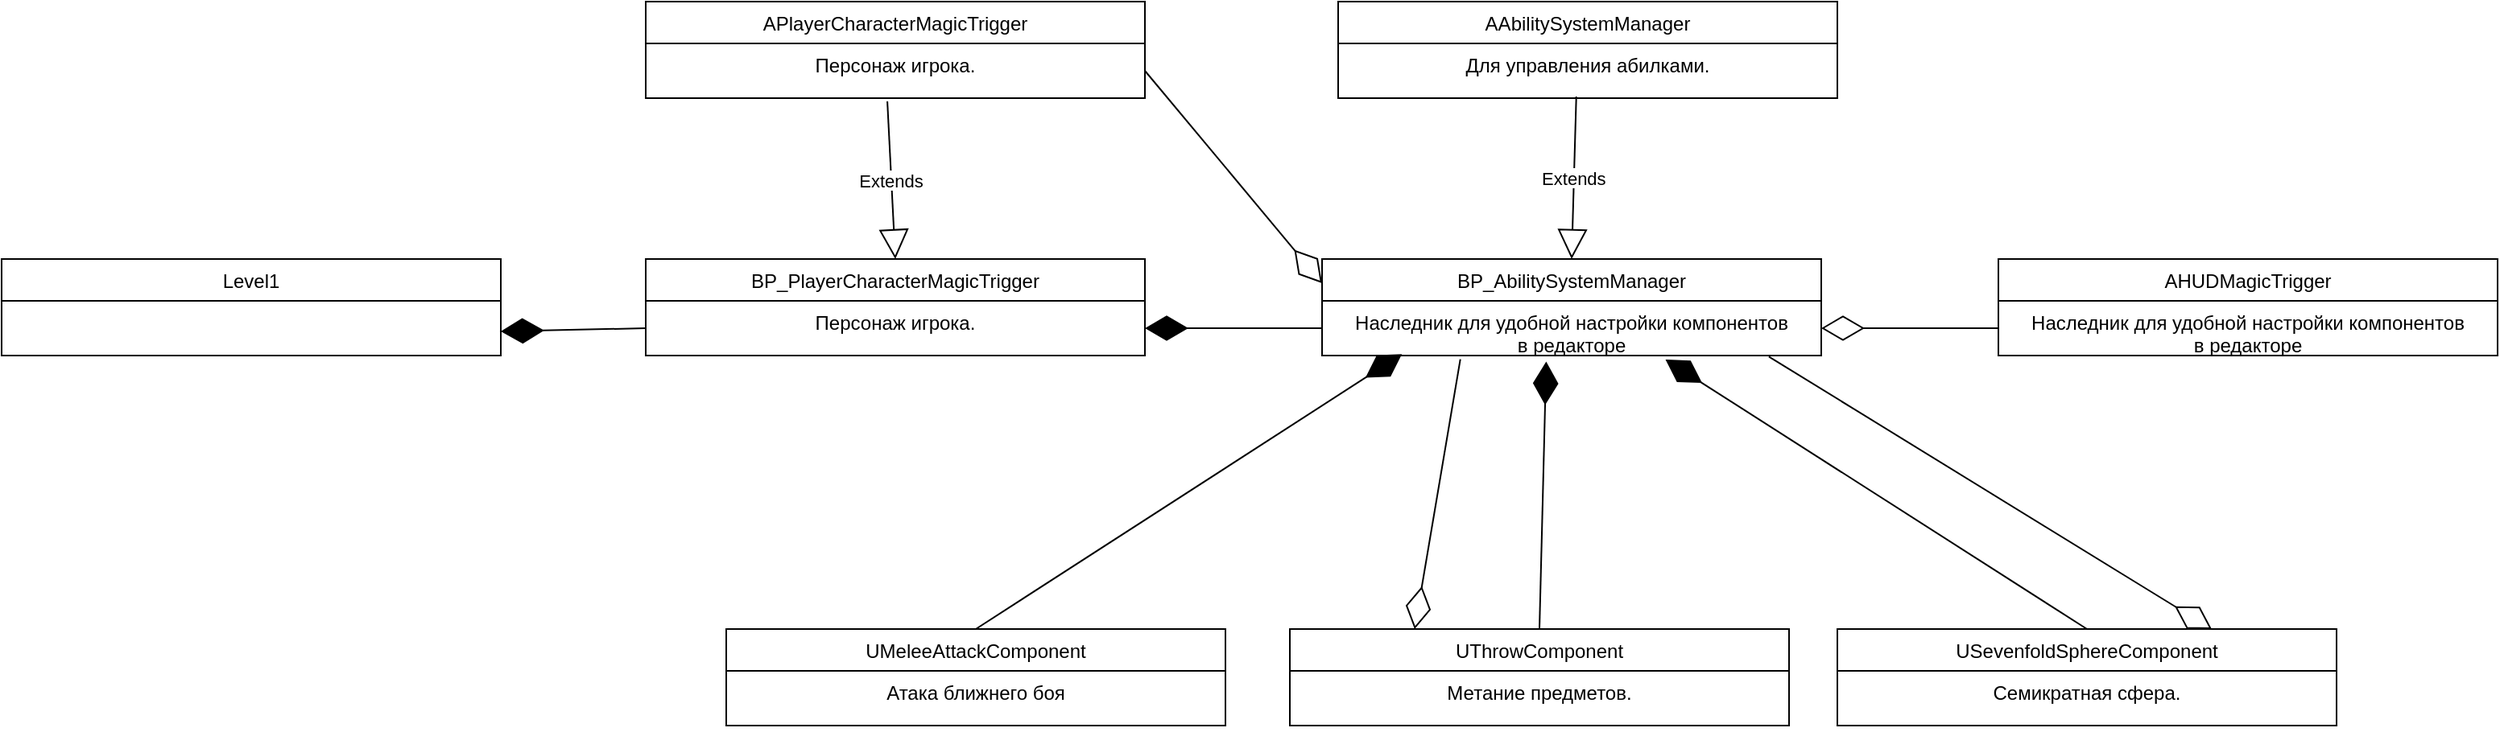 <mxfile version="14.9.6" type="device"><diagram id="C5RBs43oDa-KdzZeNtuy" name="Page-1"><mxGraphModel dx="1359" dy="863" grid="1" gridSize="10" guides="1" tooltips="1" connect="1" arrows="1" fold="1" page="1" pageScale="1" pageWidth="3300" pageHeight="2339" math="0" shadow="0"><root><mxCell id="WIyWlLk6GJQsqaUBKTNV-0"/><mxCell id="WIyWlLk6GJQsqaUBKTNV-1" parent="WIyWlLk6GJQsqaUBKTNV-0"/><mxCell id="UR6c5UDp2w_daaQFRH1F-0" value="AAbilitySystemManager" style="swimlane;fontStyle=0;childLayout=stackLayout;horizontal=1;startSize=26;fillColor=none;horizontalStack=0;resizeParent=1;resizeParentMax=0;resizeLast=0;collapsible=0;marginBottom=0;html=0;autosize=0;" parent="WIyWlLk6GJQsqaUBKTNV-1" vertex="1"><mxGeometry x="870" y="140" width="310" height="60" as="geometry"><mxRectangle x="90" y="150" width="420" height="26" as="alternateBounds"/></mxGeometry></mxCell><mxCell id="UR6c5UDp2w_daaQFRH1F-1" value="Для управления абилками." style="text;strokeColor=none;fillColor=none;align=center;verticalAlign=top;spacingLeft=4;spacingRight=4;overflow=hidden;rotatable=0;points=[[0,0.5],[1,0.5]];portConstraint=eastwest;collapsible=0;" parent="UR6c5UDp2w_daaQFRH1F-0" vertex="1"><mxGeometry y="26" width="310" height="34" as="geometry"/></mxCell><mxCell id="UR6c5UDp2w_daaQFRH1F-2" value="Extends" style="endArrow=block;endSize=16;endFill=0;startFill=1;anchorPointDirection=1;fixDash=0;metaEdit=0;entryX=0.5;entryY=0;entryDx=0;entryDy=0;fontStyle=0;exitX=0.477;exitY=0.971;exitDx=0;exitDy=0;exitPerimeter=0;" parent="WIyWlLk6GJQsqaUBKTNV-1" source="UR6c5UDp2w_daaQFRH1F-1" target="9wAqRy2PyRdFLSqHidpc-0" edge="1"><mxGeometry width="160" relative="1" as="geometry"><mxPoint x="1310" y="180" as="sourcePoint"/><mxPoint x="1210" y="274" as="targetPoint"/></mxGeometry></mxCell><mxCell id="UR6c5UDp2w_daaQFRH1F-3" value="" style="endArrow=diamondThin;endFill=0;endSize=24;html=1;exitX=0.277;exitY=1.069;exitDx=0;exitDy=0;exitPerimeter=0;entryX=0.25;entryY=0;entryDx=0;entryDy=0;" parent="WIyWlLk6GJQsqaUBKTNV-1" source="9wAqRy2PyRdFLSqHidpc-1" target="9wAqRy2PyRdFLSqHidpc-16" edge="1"><mxGeometry width="160" relative="1" as="geometry"><mxPoint x="940.0" y="390" as="sourcePoint"/><mxPoint x="940" y="510" as="targetPoint"/></mxGeometry></mxCell><mxCell id="9wAqRy2PyRdFLSqHidpc-0" value="BP_AbilitySystemManager" style="swimlane;fontStyle=0;childLayout=stackLayout;horizontal=1;startSize=26;fillColor=none;horizontalStack=0;resizeParent=1;resizeParentMax=0;resizeLast=0;collapsible=0;marginBottom=0;html=0;autosize=0;" parent="WIyWlLk6GJQsqaUBKTNV-1" vertex="1"><mxGeometry x="860" y="300" width="310" height="60" as="geometry"><mxRectangle x="90" y="150" width="420" height="26" as="alternateBounds"/></mxGeometry></mxCell><mxCell id="9wAqRy2PyRdFLSqHidpc-1" value="Наследник для удобной настройки компонентов &#10;в редакторе" style="text;strokeColor=none;fillColor=none;align=center;verticalAlign=top;spacingLeft=4;spacingRight=4;overflow=hidden;rotatable=0;points=[[0,0.5],[1,0.5]];portConstraint=eastwest;collapsible=0;" parent="9wAqRy2PyRdFLSqHidpc-0" vertex="1"><mxGeometry y="26" width="310" height="34" as="geometry"/></mxCell><mxCell id="9wAqRy2PyRdFLSqHidpc-2" value="APlayerCharacterMagicTrigger" style="swimlane;fontStyle=0;childLayout=stackLayout;horizontal=1;startSize=26;fillColor=none;horizontalStack=0;resizeParent=1;resizeParentMax=0;resizeLast=0;collapsible=0;marginBottom=0;html=0;autosize=0;" parent="WIyWlLk6GJQsqaUBKTNV-1" vertex="1"><mxGeometry x="440" y="140" width="310" height="60" as="geometry"><mxRectangle x="90" y="150" width="420" height="26" as="alternateBounds"/></mxGeometry></mxCell><mxCell id="9wAqRy2PyRdFLSqHidpc-3" value="Персонаж игрока." style="text;strokeColor=none;fillColor=none;align=center;verticalAlign=top;spacingLeft=4;spacingRight=4;overflow=hidden;rotatable=0;points=[[0,0.5],[1,0.5]];portConstraint=eastwest;collapsible=0;" parent="9wAqRy2PyRdFLSqHidpc-2" vertex="1"><mxGeometry y="26" width="310" height="34" as="geometry"/></mxCell><mxCell id="9wAqRy2PyRdFLSqHidpc-4" value="" style="endArrow=diamondThin;endFill=1;endSize=24;html=1;exitX=0;exitY=0.5;exitDx=0;exitDy=0;entryX=1;entryY=0.5;entryDx=0;entryDy=0;" parent="WIyWlLk6GJQsqaUBKTNV-1" source="9wAqRy2PyRdFLSqHidpc-1" target="9wAqRy2PyRdFLSqHidpc-6" edge="1"><mxGeometry width="160" relative="1" as="geometry"><mxPoint x="860" y="540" as="sourcePoint"/><mxPoint x="780" y="410" as="targetPoint"/><Array as="points"><mxPoint x="790" y="343"/></Array></mxGeometry></mxCell><mxCell id="9wAqRy2PyRdFLSqHidpc-5" value="BP_PlayerCharacterMagicTrigger" style="swimlane;fontStyle=0;childLayout=stackLayout;horizontal=1;startSize=26;fillColor=none;horizontalStack=0;resizeParent=1;resizeParentMax=0;resizeLast=0;collapsible=0;marginBottom=0;html=0;autosize=0;" parent="WIyWlLk6GJQsqaUBKTNV-1" vertex="1"><mxGeometry x="440" y="300" width="310" height="60" as="geometry"><mxRectangle x="90" y="150" width="420" height="26" as="alternateBounds"/></mxGeometry></mxCell><mxCell id="9wAqRy2PyRdFLSqHidpc-6" value="Персонаж игрока." style="text;strokeColor=none;fillColor=none;align=center;verticalAlign=top;spacingLeft=4;spacingRight=4;overflow=hidden;rotatable=0;points=[[0,0.5],[1,0.5]];portConstraint=eastwest;collapsible=0;" parent="9wAqRy2PyRdFLSqHidpc-5" vertex="1"><mxGeometry y="26" width="310" height="34" as="geometry"/></mxCell><mxCell id="9wAqRy2PyRdFLSqHidpc-7" value="Extends" style="endArrow=block;endSize=16;endFill=0;startFill=1;anchorPointDirection=1;fixDash=0;metaEdit=0;entryX=0.5;entryY=0;entryDx=0;entryDy=0;fontStyle=0;exitX=0.484;exitY=1.059;exitDx=0;exitDy=0;exitPerimeter=0;" parent="WIyWlLk6GJQsqaUBKTNV-1" source="9wAqRy2PyRdFLSqHidpc-3" target="9wAqRy2PyRdFLSqHidpc-5" edge="1"><mxGeometry width="160" relative="1" as="geometry"><mxPoint x="600.0" y="240.004" as="sourcePoint"/><mxPoint x="607.13" y="340.99" as="targetPoint"/></mxGeometry></mxCell><mxCell id="9wAqRy2PyRdFLSqHidpc-9" value="Level1" style="swimlane;fontStyle=0;childLayout=stackLayout;horizontal=1;startSize=26;fillColor=none;horizontalStack=0;resizeParent=1;resizeParentMax=0;resizeLast=0;collapsible=0;marginBottom=0;html=0;autosize=0;" parent="WIyWlLk6GJQsqaUBKTNV-1" vertex="1"><mxGeometry x="40" y="300" width="310" height="60" as="geometry"><mxRectangle x="90" y="150" width="420" height="26" as="alternateBounds"/></mxGeometry></mxCell><mxCell id="9wAqRy2PyRdFLSqHidpc-11" value="" style="endArrow=diamondThin;endFill=1;endSize=24;html=1;entryX=1;entryY=0.75;entryDx=0;entryDy=0;exitX=0;exitY=0.5;exitDx=0;exitDy=0;" parent="WIyWlLk6GJQsqaUBKTNV-1" source="9wAqRy2PyRdFLSqHidpc-6" target="9wAqRy2PyRdFLSqHidpc-9" edge="1"><mxGeometry width="160" relative="1" as="geometry"><mxPoint x="690" y="400" as="sourcePoint"/><mxPoint x="570" y="400" as="targetPoint"/></mxGeometry></mxCell><mxCell id="9wAqRy2PyRdFLSqHidpc-12" value="UMeleeAttackComponent" style="swimlane;fontStyle=0;childLayout=stackLayout;horizontal=1;startSize=26;fillColor=none;horizontalStack=0;resizeParent=1;resizeParentMax=0;resizeLast=0;collapsible=0;marginBottom=0;html=0;autosize=0;" parent="WIyWlLk6GJQsqaUBKTNV-1" vertex="1"><mxGeometry x="490" y="530" width="310" height="60" as="geometry"><mxRectangle x="90" y="150" width="420" height="26" as="alternateBounds"/></mxGeometry></mxCell><mxCell id="9wAqRy2PyRdFLSqHidpc-13" value="Атака ближнего боя" style="text;strokeColor=none;fillColor=none;align=center;verticalAlign=top;spacingLeft=4;spacingRight=4;overflow=hidden;rotatable=0;points=[[0,0.5],[1,0.5]];portConstraint=eastwest;collapsible=0;" parent="9wAqRy2PyRdFLSqHidpc-12" vertex="1"><mxGeometry y="26" width="310" height="34" as="geometry"/></mxCell><mxCell id="9wAqRy2PyRdFLSqHidpc-15" value="" style="endArrow=diamondThin;endFill=1;endSize=24;html=1;entryX=0.16;entryY=0.974;entryDx=0;entryDy=0;entryPerimeter=0;exitX=0.5;exitY=0;exitDx=0;exitDy=0;" parent="WIyWlLk6GJQsqaUBKTNV-1" source="9wAqRy2PyRdFLSqHidpc-12" target="9wAqRy2PyRdFLSqHidpc-1" edge="1"><mxGeometry width="160" relative="1" as="geometry"><mxPoint x="710" y="430" as="sourcePoint"/><mxPoint x="680" y="470" as="targetPoint"/></mxGeometry></mxCell><mxCell id="9wAqRy2PyRdFLSqHidpc-16" value="UThrowComponent" style="swimlane;fontStyle=0;childLayout=stackLayout;horizontal=1;startSize=26;fillColor=none;horizontalStack=0;resizeParent=1;resizeParentMax=0;resizeLast=0;collapsible=0;marginBottom=0;html=0;autosize=0;" parent="WIyWlLk6GJQsqaUBKTNV-1" vertex="1"><mxGeometry x="840" y="530" width="310" height="60" as="geometry"><mxRectangle x="90" y="150" width="420" height="26" as="alternateBounds"/></mxGeometry></mxCell><mxCell id="9wAqRy2PyRdFLSqHidpc-17" value="Метание предметов." style="text;strokeColor=none;fillColor=none;align=center;verticalAlign=top;spacingLeft=4;spacingRight=4;overflow=hidden;rotatable=0;points=[[0,0.5],[1,0.5]];portConstraint=eastwest;collapsible=0;" parent="9wAqRy2PyRdFLSqHidpc-16" vertex="1"><mxGeometry y="26" width="310" height="34" as="geometry"/></mxCell><mxCell id="9wAqRy2PyRdFLSqHidpc-18" value="" style="endArrow=diamondThin;endFill=1;endSize=24;html=1;entryX=0.449;entryY=1.112;entryDx=0;entryDy=0;entryPerimeter=0;exitX=0.5;exitY=0;exitDx=0;exitDy=0;" parent="WIyWlLk6GJQsqaUBKTNV-1" source="9wAqRy2PyRdFLSqHidpc-16" target="9wAqRy2PyRdFLSqHidpc-1" edge="1"><mxGeometry width="160" relative="1" as="geometry"><mxPoint x="810" y="540" as="sourcePoint"/><mxPoint x="1084.6" y="369.116" as="targetPoint"/></mxGeometry></mxCell><mxCell id="9wAqRy2PyRdFLSqHidpc-19" value="USevenfoldSphereComponent" style="swimlane;fontStyle=0;childLayout=stackLayout;horizontal=1;startSize=26;fillColor=none;horizontalStack=0;resizeParent=1;resizeParentMax=0;resizeLast=0;collapsible=0;marginBottom=0;html=0;autosize=0;" parent="WIyWlLk6GJQsqaUBKTNV-1" vertex="1"><mxGeometry x="1180" y="530" width="310" height="60" as="geometry"><mxRectangle x="90" y="150" width="420" height="26" as="alternateBounds"/></mxGeometry></mxCell><mxCell id="9wAqRy2PyRdFLSqHidpc-20" value="Семикратная сфера." style="text;strokeColor=none;fillColor=none;align=center;verticalAlign=top;spacingLeft=4;spacingRight=4;overflow=hidden;rotatable=0;points=[[0,0.5],[1,0.5]];portConstraint=eastwest;collapsible=0;" parent="9wAqRy2PyRdFLSqHidpc-19" vertex="1"><mxGeometry y="26" width="310" height="34" as="geometry"/></mxCell><mxCell id="9wAqRy2PyRdFLSqHidpc-21" value="" style="endArrow=diamondThin;endFill=1;endSize=24;html=1;entryX=0.688;entryY=1.074;entryDx=0;entryDy=0;entryPerimeter=0;exitX=0.5;exitY=0;exitDx=0;exitDy=0;" parent="WIyWlLk6GJQsqaUBKTNV-1" source="9wAqRy2PyRdFLSqHidpc-19" target="9wAqRy2PyRdFLSqHidpc-1" edge="1"><mxGeometry width="160" relative="1" as="geometry"><mxPoint x="1250" y="516.19" as="sourcePoint"/><mxPoint x="1254.19" y="349.998" as="targetPoint"/></mxGeometry></mxCell><mxCell id="9wAqRy2PyRdFLSqHidpc-23" value="" style="endArrow=diamondThin;endFill=0;endSize=24;html=1;exitX=0.895;exitY=1.02;exitDx=0;exitDy=0;exitPerimeter=0;entryX=0.75;entryY=0;entryDx=0;entryDy=0;" parent="WIyWlLk6GJQsqaUBKTNV-1" source="9wAqRy2PyRdFLSqHidpc-1" target="9wAqRy2PyRdFLSqHidpc-19" edge="1"><mxGeometry width="160" relative="1" as="geometry"><mxPoint x="1388.37" y="329.996" as="sourcePoint"/><mxPoint x="1360" y="497.65" as="targetPoint"/></mxGeometry></mxCell><mxCell id="9wAqRy2PyRdFLSqHidpc-24" value="" style="endArrow=diamondThin;endFill=0;endSize=24;html=1;exitX=1;exitY=0.5;exitDx=0;exitDy=0;entryX=0;entryY=0.25;entryDx=0;entryDy=0;" parent="WIyWlLk6GJQsqaUBKTNV-1" source="9wAqRy2PyRdFLSqHidpc-3" target="9wAqRy2PyRdFLSqHidpc-0" edge="1"><mxGeometry width="160" relative="1" as="geometry"><mxPoint x="828.37" y="89.996" as="sourcePoint"/><mxPoint x="800" y="257.65" as="targetPoint"/></mxGeometry></mxCell><mxCell id="9wAqRy2PyRdFLSqHidpc-25" value="AHUDMagicTrigger" style="swimlane;fontStyle=0;childLayout=stackLayout;horizontal=1;startSize=26;fillColor=none;horizontalStack=0;resizeParent=1;resizeParentMax=0;resizeLast=0;collapsible=0;marginBottom=0;html=0;autosize=0;" parent="WIyWlLk6GJQsqaUBKTNV-1" vertex="1"><mxGeometry x="1280" y="300" width="310" height="60" as="geometry"><mxRectangle x="90" y="150" width="420" height="26" as="alternateBounds"/></mxGeometry></mxCell><mxCell id="9wAqRy2PyRdFLSqHidpc-26" value="Наследник для удобной настройки компонентов &#10;в редакторе" style="text;strokeColor=none;fillColor=none;align=center;verticalAlign=top;spacingLeft=4;spacingRight=4;overflow=hidden;rotatable=0;points=[[0,0.5],[1,0.5]];portConstraint=eastwest;collapsible=0;" parent="9wAqRy2PyRdFLSqHidpc-25" vertex="1"><mxGeometry y="26" width="310" height="34" as="geometry"/></mxCell><mxCell id="9wAqRy2PyRdFLSqHidpc-27" value="" style="endArrow=diamondThin;endFill=0;endSize=24;html=1;exitX=0;exitY=0.5;exitDx=0;exitDy=0;entryX=1;entryY=0.5;entryDx=0;entryDy=0;" parent="WIyWlLk6GJQsqaUBKTNV-1" source="9wAqRy2PyRdFLSqHidpc-26" target="9wAqRy2PyRdFLSqHidpc-1" edge="1"><mxGeometry width="160" relative="1" as="geometry"><mxPoint x="1300" y="110" as="sourcePoint"/><mxPoint x="1410" y="242" as="targetPoint"/></mxGeometry></mxCell></root></mxGraphModel></diagram></mxfile>